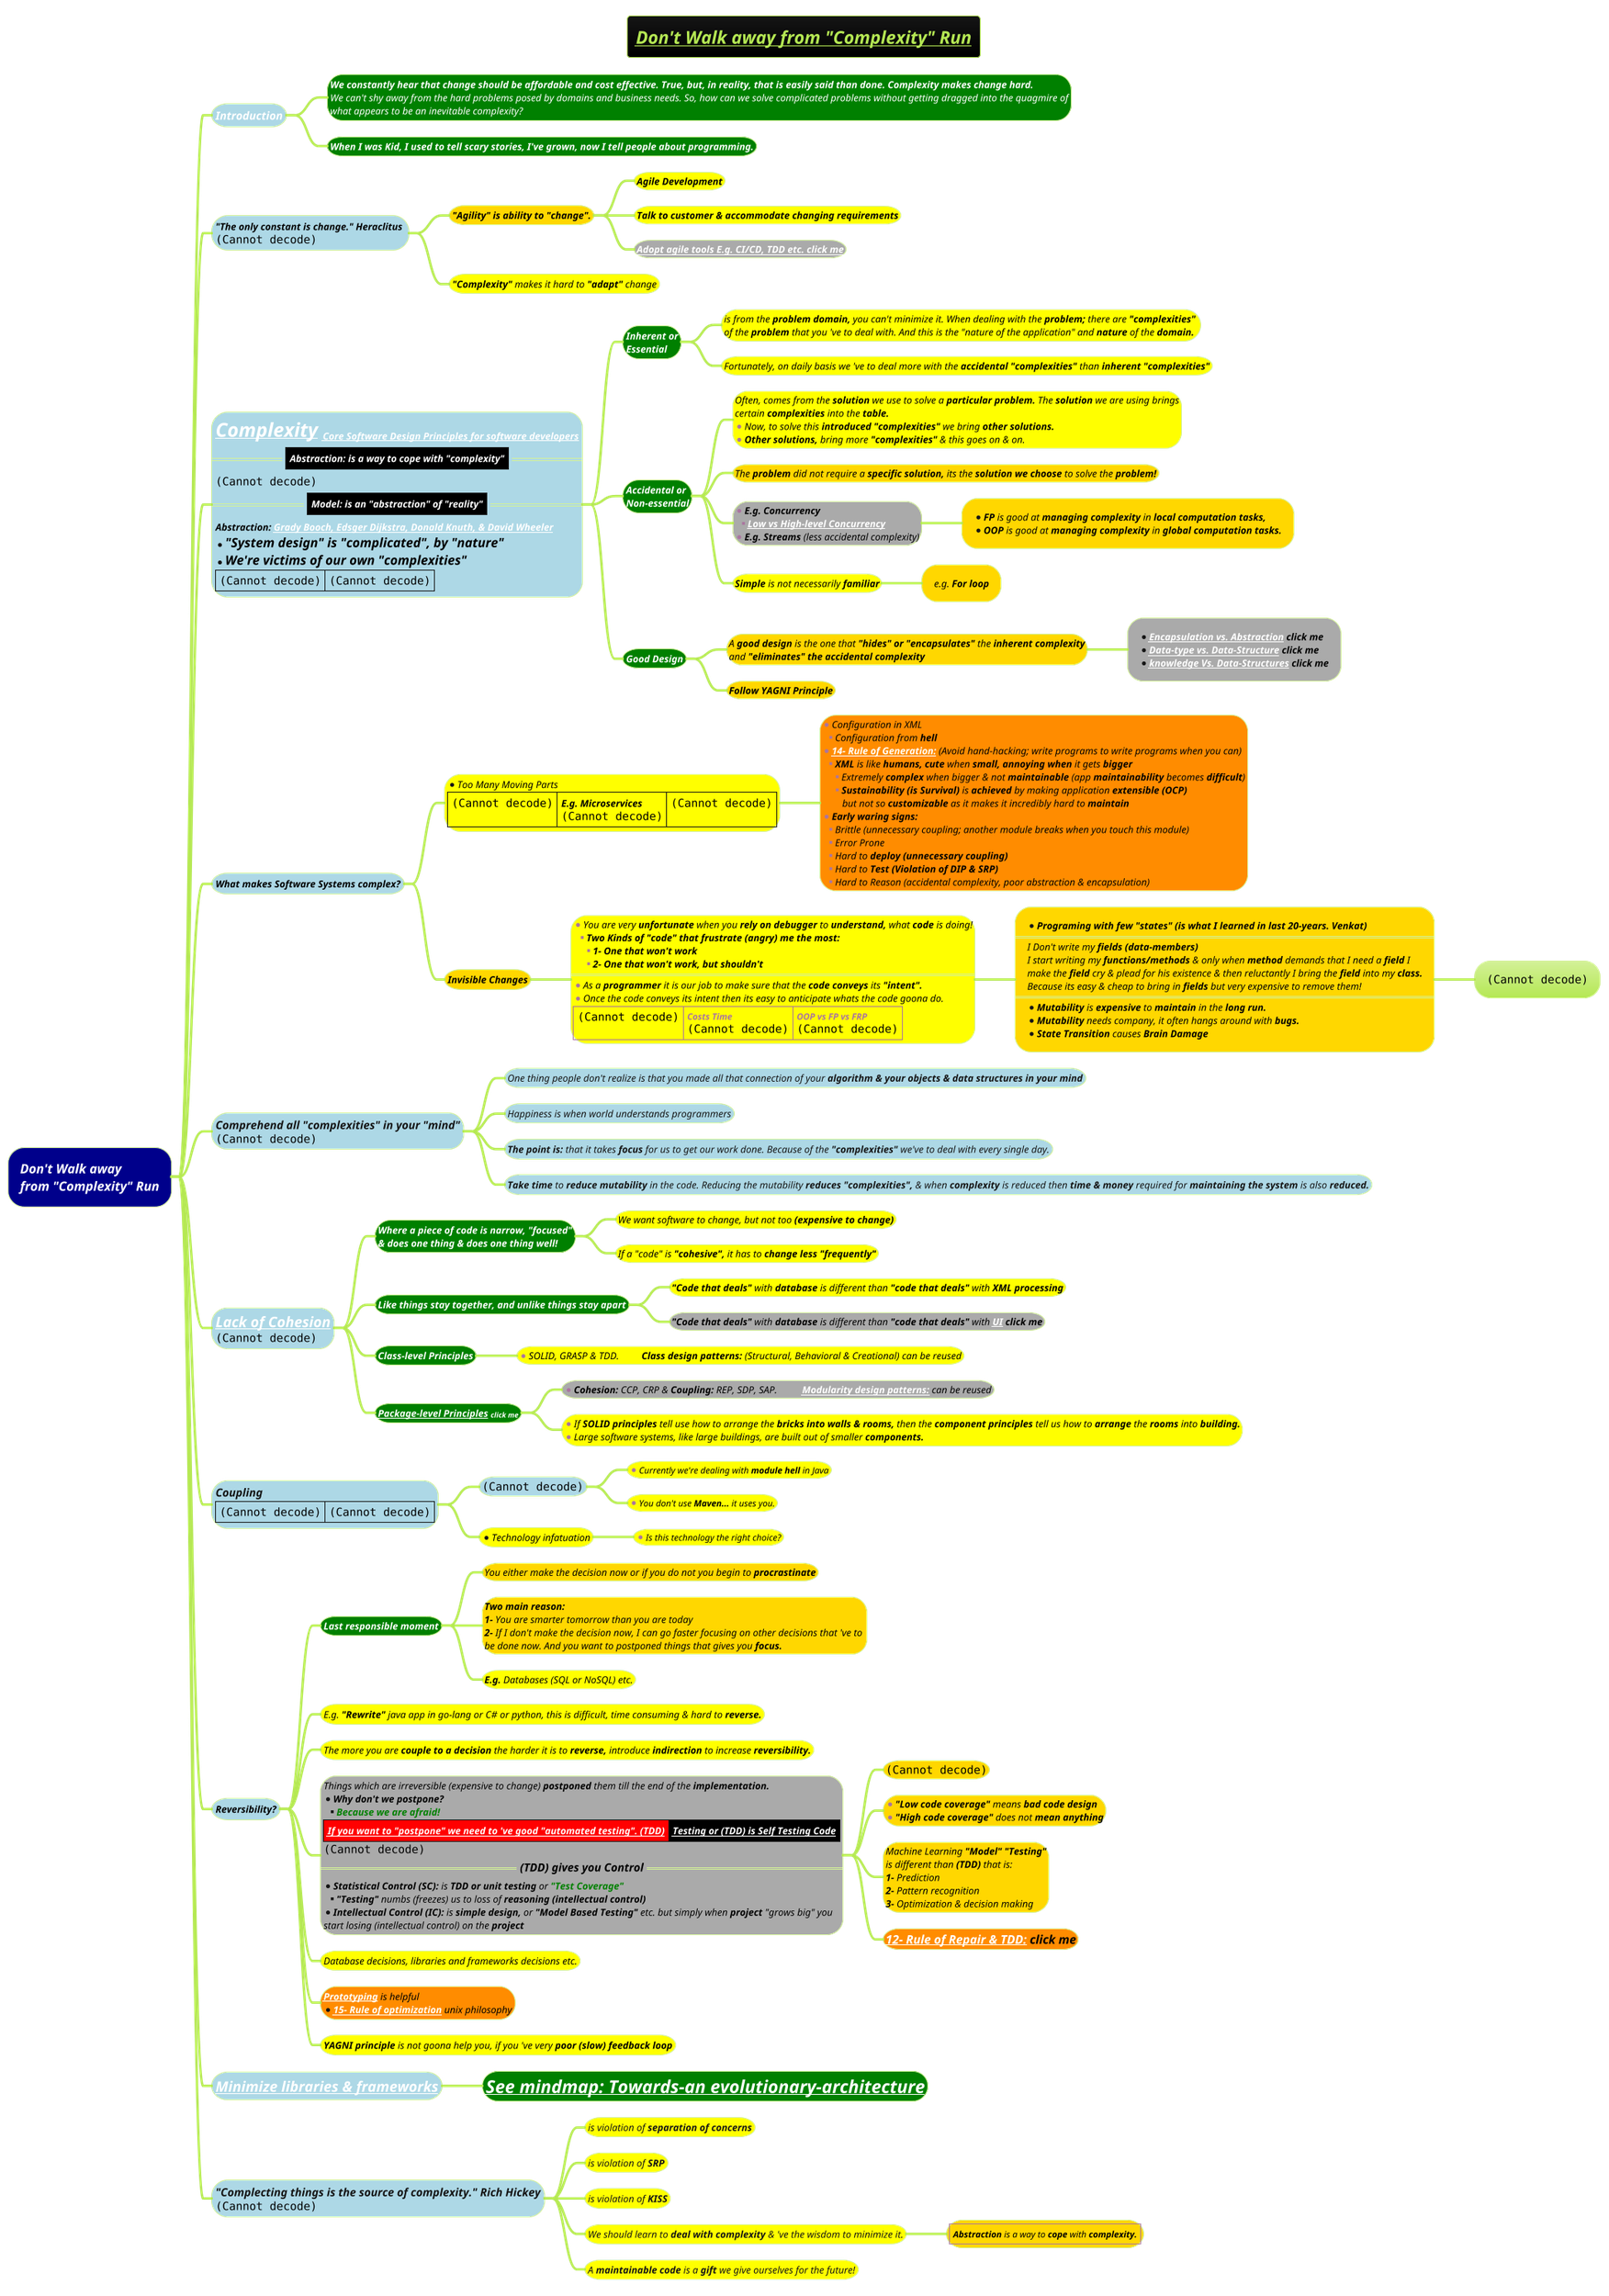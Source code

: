 @startmindmap
title =<i><b><u><size:18>Don't Walk away from "Complexity" Run
!theme hacker

*[#darkblue] <i><color #white>Don't Walk away \n<i><color #white>from "Complexity" Run
**[#lightblue] <color:white><i>Introduction
***[#green]:<b><i><color #white><size:12>We constantly hear that change should be affordable and cost effective. True, but, in reality, that is easily said than done. Complexity makes change hard.
<i><color #white><size:12>We can't shy away from the hard problems posed by domains and business needs. So, how can we solve complicated problems without getting dragged into the quagmire of
<i><color #white><size:12>what appears to be an inevitable complexity? ;
***[#green] <b><i><color #white><size:12>When I was Kid, I used to tell scary stories, I've grown, now I tell people about programming.
**[#lightblue] <b><i><color #black><size:12>"The only constant is change." Heraclitus \n<img:images/img_449.png{scale=.55}>
***[#gold] <b><i><color #black><size:12>"Agility" is ability to "change".
****[#yellow] <b><i><color #black><size:12>Agile Development
****[#yellow] <b><i><color #black><size:12>Talk to customer & accommodate changing requirements
****[#a] <b><i><color #black><size:12>[[docs/3-programming-languages/Venkat-Subramaniam/images/img_467.png Adopt agile tools E.g. CI/CD, TDD etc. click me]]
***[#yellow] <i><color #black><size:12>**"Complexity"** makes it hard to **"adapt"** change
**[#lightblue]:<i><color #black><size:24>[[docs/3-programming-languages/Venkat-Subramaniam/images/complexity-knowledge-and-Modularity.jpg Complexity]] <size:12>[[docs/3-programming-languages/Venkat-Subramaniam/Core-Software-design-principles-for-software-developers.puml Core Software Design Principles for software developers]]
==|<#black><b><i><color #white><size:12>Abstraction: is a way to cope with "complexity"|==
<img:images/img_32.png>
==|<#black><i><color #white><size:12>Model: is an "abstraction" of "reality"|==
<i><color #black><size:12>Abstraction: [[docs/3-programming-languages/Venkat-Subramaniam/images/img_617.png Grady Booch, Edsger Dijkstra, Donald Knuth, & David Wheeler]]
*<i><color #black><size:16>"System design" is "complicated", by "nature"
*<i><color #black><size:16>We're victims of our own "complexities"
|<img:images/img_450.png{scale=.5}>|<img:images/img_451.png{scale=.35}>|;
***[#green] <i><color #white><size:12><b>Inherent or\n<i><color #white><size:12><b>Essential
****[#yellow] <i><color #black><size:12>is from the **problem domain,** you can't minimize it. When dealing with the **problem;** there are **"complexities"** \n<i><color #black><size:12>of the **problem** that you 've to deal with. And this is the "nature of the application" and **nature** of the <b>domain.
****[#yellow] <i><color #black><size:12>Fortunately, on daily basis we 've to deal more with the <b>accidental "complexities"</b> than <b>inherent "complexities"
***[#green] <i><color #white><size:12><b>Accidental or\n<i><color #white><size:12><b>Non-essential
****[#yellow]:<i><color #black><size:12>Often, comes from the **solution** we use to solve a **particular problem.** The **solution** we are using brings
<i><color #black><size:12>certain **complexities** into the <b>table.
*<i><color #black><size:12>Now, to solve this **introduced "complexities"** we bring <b>other solutions.
*<i><color #black><size:12>**Other solutions,** bring more **"complexities"** & this goes on & on.;
****[#gold] <i><color #black><size:12>The **problem** did not require a **specific solution,** its the **solution we choose** to solve the <b>problem!
****[#a] *<i><color #black><size:12><b>E.g. Concurrency \n**<i><color #black><size:12><b>[[docs/3-programming-languages/Venkat-Subramaniam/Imperative-vs-Functional-Which-one-to-Choose.puml Low vs High-level Concurrency]] \n*<i><color #black><size:12><b>E.g. Streams </b>(less accidental complexity)
*****[#gold] *<i><color #black><size:12>**FP** is good at **managing complexity** in **local computation tasks,** \n*<i><color #black><size:12>**OOP** is good at **managing complexity** in <b>global computation tasks.
****[#yellow] <i><color #black><size:12>**Simple** is not necessarily <b>familiar
*****[#gold] <i><color #black><size:12>e.g. <b>For loop
***[#green] <i><color #white><size:12><b>Good Design
****[#gold] <i><color #black><size:12>A **good design** is the one that **"hides" or "encapsulates"** the <b>inherent complexity\n<i><color #black><size:12>and <b>"eliminates" the <b>accidental complexity
*****[#a]:*<b><i><color #black><size:12>[[docs/3-programming-languages/Venkat-Subramaniam/images/img_346.png Encapsulation vs. Abstraction]] click me
*<b><i><color #black><size:12>[[docs/3-programming-languages/Venkat-Subramaniam/images/img_346.png Data-type vs. Data-Structure]] click me
*<b><i><color #black><size:12>[[docs/3-programming-languages/Venkat-Subramaniam/images/knowledge-and-data-structure.drawio.png knowledge Vs. Data-Structures]] click me;
****[#gold] <i><color #black><size:12><b>Follow YAGNI Principle
**[#lightblue] <i><color #black><size:12>What makes Software Systems complex?
***[#yellow]:*<i><color #black><size:12>Too Many Moving Parts
|<img:images/img_452.png{scale=.4}>||<b><i><color #black><size:12>E.g. Microservices\n<img:images/img_453.png{scale=.4}>|<img:images/img_454.png{scale=.36}>|;
****[#darkorange]:*<i><color #black><size:12>Configuration in XML
**<i><color #black><size:12>Configuration from <b>hell
*<i><color #black><size:12>**[[docs/3-programming-languages/Venkat-Subramaniam/images/img_717.png 14- Rule of Generation:]]** (Avoid hand-hacking; write programs to write programs when you can)
**<i><color #black><size:12>**XML** is like **humans,** **cute** when **small,** **annoying when** it gets <b>bigger
***<i><color #black><size:12>Extremely **complex** when bigger & not **maintainable** (app **maintainability** becomes **difficult**)
***<i><color #black><size:12>**Sustainability (is Survival)** is **achieved** by making application **extensible (OCP)**
<i><color #black><size:12>\tbut not so **customizable** as it makes it incredibly hard to <b>maintain
*<i><color #black><size:12><b>Early waring signs:
**<i><color #black><size:12>Brittle (unnecessary coupling; another module breaks when you touch this module)
**<i><color #black><size:12>Error Prone
**<i><color #black><size:12>Hard to <b>deploy (unnecessary coupling)
**<i><color #black><size:12>Hard to <b>Test (Violation of DIP & SRP)
**<i><color #black><size:12>Hard to Reason (accidental complexity, poor abstraction & encapsulation);
***[#gold] <b><i><color #black><size:12>Invisible Changes
****[#yellow]:*<i><color #black><size:12>You are very **unfortunate** when you **rely on debugger** to **understand,** what **code** is doing!
**<i><color #black><size:12><b>Two Kinds of "code" that frustrate (angry) me the most:
***<i><color #black><size:12><b>1- One that won't work
***<i><color #black><size:12><b>2- One that won't work, but shouldn't
====
*<i><color #black><size:12>As a **programmer** it is our job to make sure that the **code conveys** its <b>"intent".
*<i><color #black><size:12>Once the code conveys its intent then its easy to anticipate whats the code goona do.
|<img:images/img_455.png{scale=.5}>|<b><i>Costs Time\n<img:images/img_456.png{scale=.235}>|<b><i>OOP vs FP vs FRP\n<img:images/img_457.png{scale=.24}>|;
*****[#gold]:*<i><color #black><size:12><b>Programing with few "states" (is what I learned in last 20-years. Venkat)
====
<i><color #black><size:12>I Don't write my <b>fields (data-members)
<i><color #black><size:12>I start writing my **functions/methods** & only when **method** demands that I need a **field** I
<i><color #black><size:12>make the **field** cry & plead for his existence & then reluctantly I bring the **field** into my <b>class.
<i><color #black><size:12>Because its easy & cheap to bring in **fields** but very expensive to remove them!
====
*<i><color #black><size:12>**Mutability** is **expensive** to **maintain** in the <b>long run.
*<i><color #black><size:12>**Mutability** needs company, it often hangs around with <b>bugs.
*<i><color #black><size:12>**State Transition** causes <b>Brain Damage;
****** <img:images/img_458.png{scale=.5}>

**[#lightblue] <i>Comprehend all "complexities" in your "mind"\n<img:images/img_459.png{scale=.7}>
***[#lightblue] <i>One thing people don't realize is that you made all that connection of your <b>algorithm & your objects & data structures in your mind
***[#lightblue] <i>Happiness is when world understands programmers
***[#lightblue] <i>**The point is:** that it takes **focus** for us to get our work done. Because of the **"complexities"** we've to deal with every single day.
***[#lightblue] <i>**Take time** to **reduce mutability** in the code. Reducing the mutability **reduces "complexities",** & when **complexity** is reduced then **time & money** required for **maintaining the system** is also <b>reduced.

**[#lightblue] <i><color #black><size:18>[[docs/3-programming-languages/Venkat-Subramaniam/images/img_76.png Lack of Cohesion]]\n<img:images/img_460.png{scale=.6}>
***[#green] <i><color #white><size:12><b>Where a piece of code is narrow, "focused"\n<i><color #white><size:12><b>& does one thing & does one thing well!
****[#yellow] <i><color #black><size:12>We want software to change, but not too <b>(expensive to change)
****[#yellow] <i><color #black><size:12>If a "code" is **"cohesive",** it has to <b>change less "frequently"
***[#green] <i><color #white><size:12><b>Like things stay together, and unlike things stay apart
****[#yellow] <i><color #black><size:12>**"Code that deals"** with **database** is different than **"code that deals"** with <b>XML processing
****[#a] <i><color #black><size:12>**"Code that deals"** with **database** is different than **"code that deals"** with <b>[[docs/1-Requirement-Engineering/MVP-PoC-and-case-study/UI-UX.puml UI]] click me
***[#green] <i><color #white><size:12><b>Class-level Principles
****[#yellow] *<i><color #black><size:12>SOLID, GRASP & TDD. **\tClass design patterns:** (Structural, Behavioral & Creational) can be reused
***[#green] <i><color #white><size:12><b>[[docs/3-programming-languages/class-and-package-level-SOLID-Principles.puml Package-level Principles]] <size:9>click me
****[#a] *<i><color #black><size:12>**Cohesion:** CCP, CRP & **Coupling:** REP, SDP, SAP.  **\t[[docs/3-programming-languages/Venkat-Subramaniam/images/img_160.png Modularity design patterns:]]** can be reused
****[#yellow]:*<i><color #black><size:12>If **SOLID principles** tell use how to arrange the **bricks into walls & rooms,** then the **component principles** tell us how to **arrange** the **rooms** into <b>building.
*<i><color #black><size:12>Large software systems, like large buildings, are built out of smaller <b>components.;

**[#lightblue] <i>Coupling\n|<img:images/img_461.png{scale=.5}>|<img:images/img_463.png{scale=.64}>|
***[#lightblue] <img:images/img_462.png{scale=1}>
****[#yellow] *<i><color #black>Currently we're dealing with **module hell** in Java
****[#yellow] *<i><color #black>You don't use **Maven...** it uses you.
***[#yellow] *<i><color #black>Technology infatuation
****[#yellow] *<i><color #black>Is this technology the right choice?
**[#lightblue] <i><color #black><size:12>Reversibility?
***[#green] <b><i><color #white><size:12>Last responsible moment
****[#gold] <i><color #black><size:12>You either make the decision now or if you do not you begin to <b>procrastinate
****[#gold] <i><color #black><size:12><b>Two main reason: \n<i><color #black><size:12>**1-** You are smarter tomorrow than you are today\n<i><color #black><size:12>**2-** If I don't make the decision now, I can go faster focusing on other decisions that 've to \n<i><color #black><size:12>be done now. And you want to postponed things that gives you <b>focus.
****[#yellow] <i><color #black><size:12><b>E.g.</b> Databases (SQL or NoSQL) etc.
***[#yellow] <i><color #black><size:12>E.g. **"Rewrite"** java app in go-lang or C# or python, this is difficult, time consuming & hard to <b>reverse.
***[#yellow] <i><color #black><size:12>The more you are **couple to a decision** the harder it is to **reverse,** introduce **indirection** to increase <b>reversibility.
***[#a]:<i><color #black><size:12>Things which are irreversible (expensive to change) **postponed** them till the end of the <b>implementation.
*<b><i><color #black><size:12>Why don't we postpone?
**<b><i><color #green><size:12>Because we are afraid!
|<#red><b><i><color #white><size:12>[[docs/books/1-books-backlog/software-testing/automated-testing.puml If you want to "postpone" we need to 've good "automated testing". (TDD)]]|<#black><b><i><color #black><size:12>[[docs/3-programming-languages/Venkat-Subramaniam/images/img_614.png Testing or (TDD) is Self Testing Code]]|
<img:images/img_43.png{scale=.89}>
==<i><color #black><size:14><b>(TDD) gives you Control==
*<i><color #black><size:12><b>Statistical Control (SC):</b> is **TDD or unit testing** or <b><color:green>"Test Coverage"
**<i><color #black><size:12><b>"Testing"</b> numbs (freezes) us to loss of <b>reasoning (intellectual control)
*<i><color #black><size:12><b>Intellectual Control (IC):</b> is **simple design,** or <b>"Model Based Testing"</b> etc. but simply when <b>project </b>"grows big" you
<i><color #black><size:12>start losing (intellectual control) on the <b>project;
****[#gold] <i><color #black><size:12><img:images/img_35.png{scale=0.7}>
****[#gold] *<i><color #black><size:12>**"Low code coverage"** means **bad code design** \n*<i><color #black><size:12>**"High code coverage"** does not <b>mean anything
****[#gold] <i><color #black><size:12>Machine Learning <b>"Model" "Testing"\n<i><color #black><size:12>is different than <b>(TDD)</b> that is:\n<i><color #black><size:12>**1-** Prediction\n<i><color #black><size:12>**2-** Pattern recognition\n<i><color #black><size:12>**3-** Optimization & decision making
****[#darkorange] <i><color #black><size:15><b>[[docs/3-programming-languages/Venkat-Subramaniam/images/img_715.png 12- Rule of Repair & TDD:]] click me
***[#yellow] <i><color #black><size:12>Database decisions, libraries and frameworks decisions etc.
***[#darkorange] <i><color #black><size:12>**[[docs/1-Requirement-Engineering/MVP-PoC-and-case-study/Prototyping.puml Prototyping]]** is helpful\n*<i><color #black><size:12>**[[docs/3-programming-languages/Venkat-Subramaniam/images/img_718.png 15- Rule of optimization]]** unix philosophy
***[#yellow] <i><color #black><size:12>**YAGNI principle** is not goona help you, if you 've very <b>poor (slow) feedback loop

**[#lightblue] <i><color #black><size:18>[[docs/3-programming-languages/Library-vs-Framework.puml Minimize libraries & frameworks]]
***[#green] <i><size:22><b>[[docs/3-programming-languages/Venkat-Subramaniam/Towards-an-Evolutionary-Architecture.puml See mindmap: Towards-an evolutionary-architecture]]

**[#lightblue] <i>"Complecting things is the source of complexity." Rich Hickey\n<img:images/img_465.png>
***[#yellow] <i>is violation of <b>separation of concerns
***[#yellow] <i>is violation of <b>SRP
***[#yellow] <i>is violation of <b>KISS
***[#yellow] <i>We should learn to **deal with complexity** & 've the wisdom to minimize it.
****[#Gold] |<i><color #black>**Abstraction** is a way to **cope** with <b>complexity.|
***[#yellow] <i>A **maintainable code** is a **gift** we give ourselves for the future!
@endmindmap
